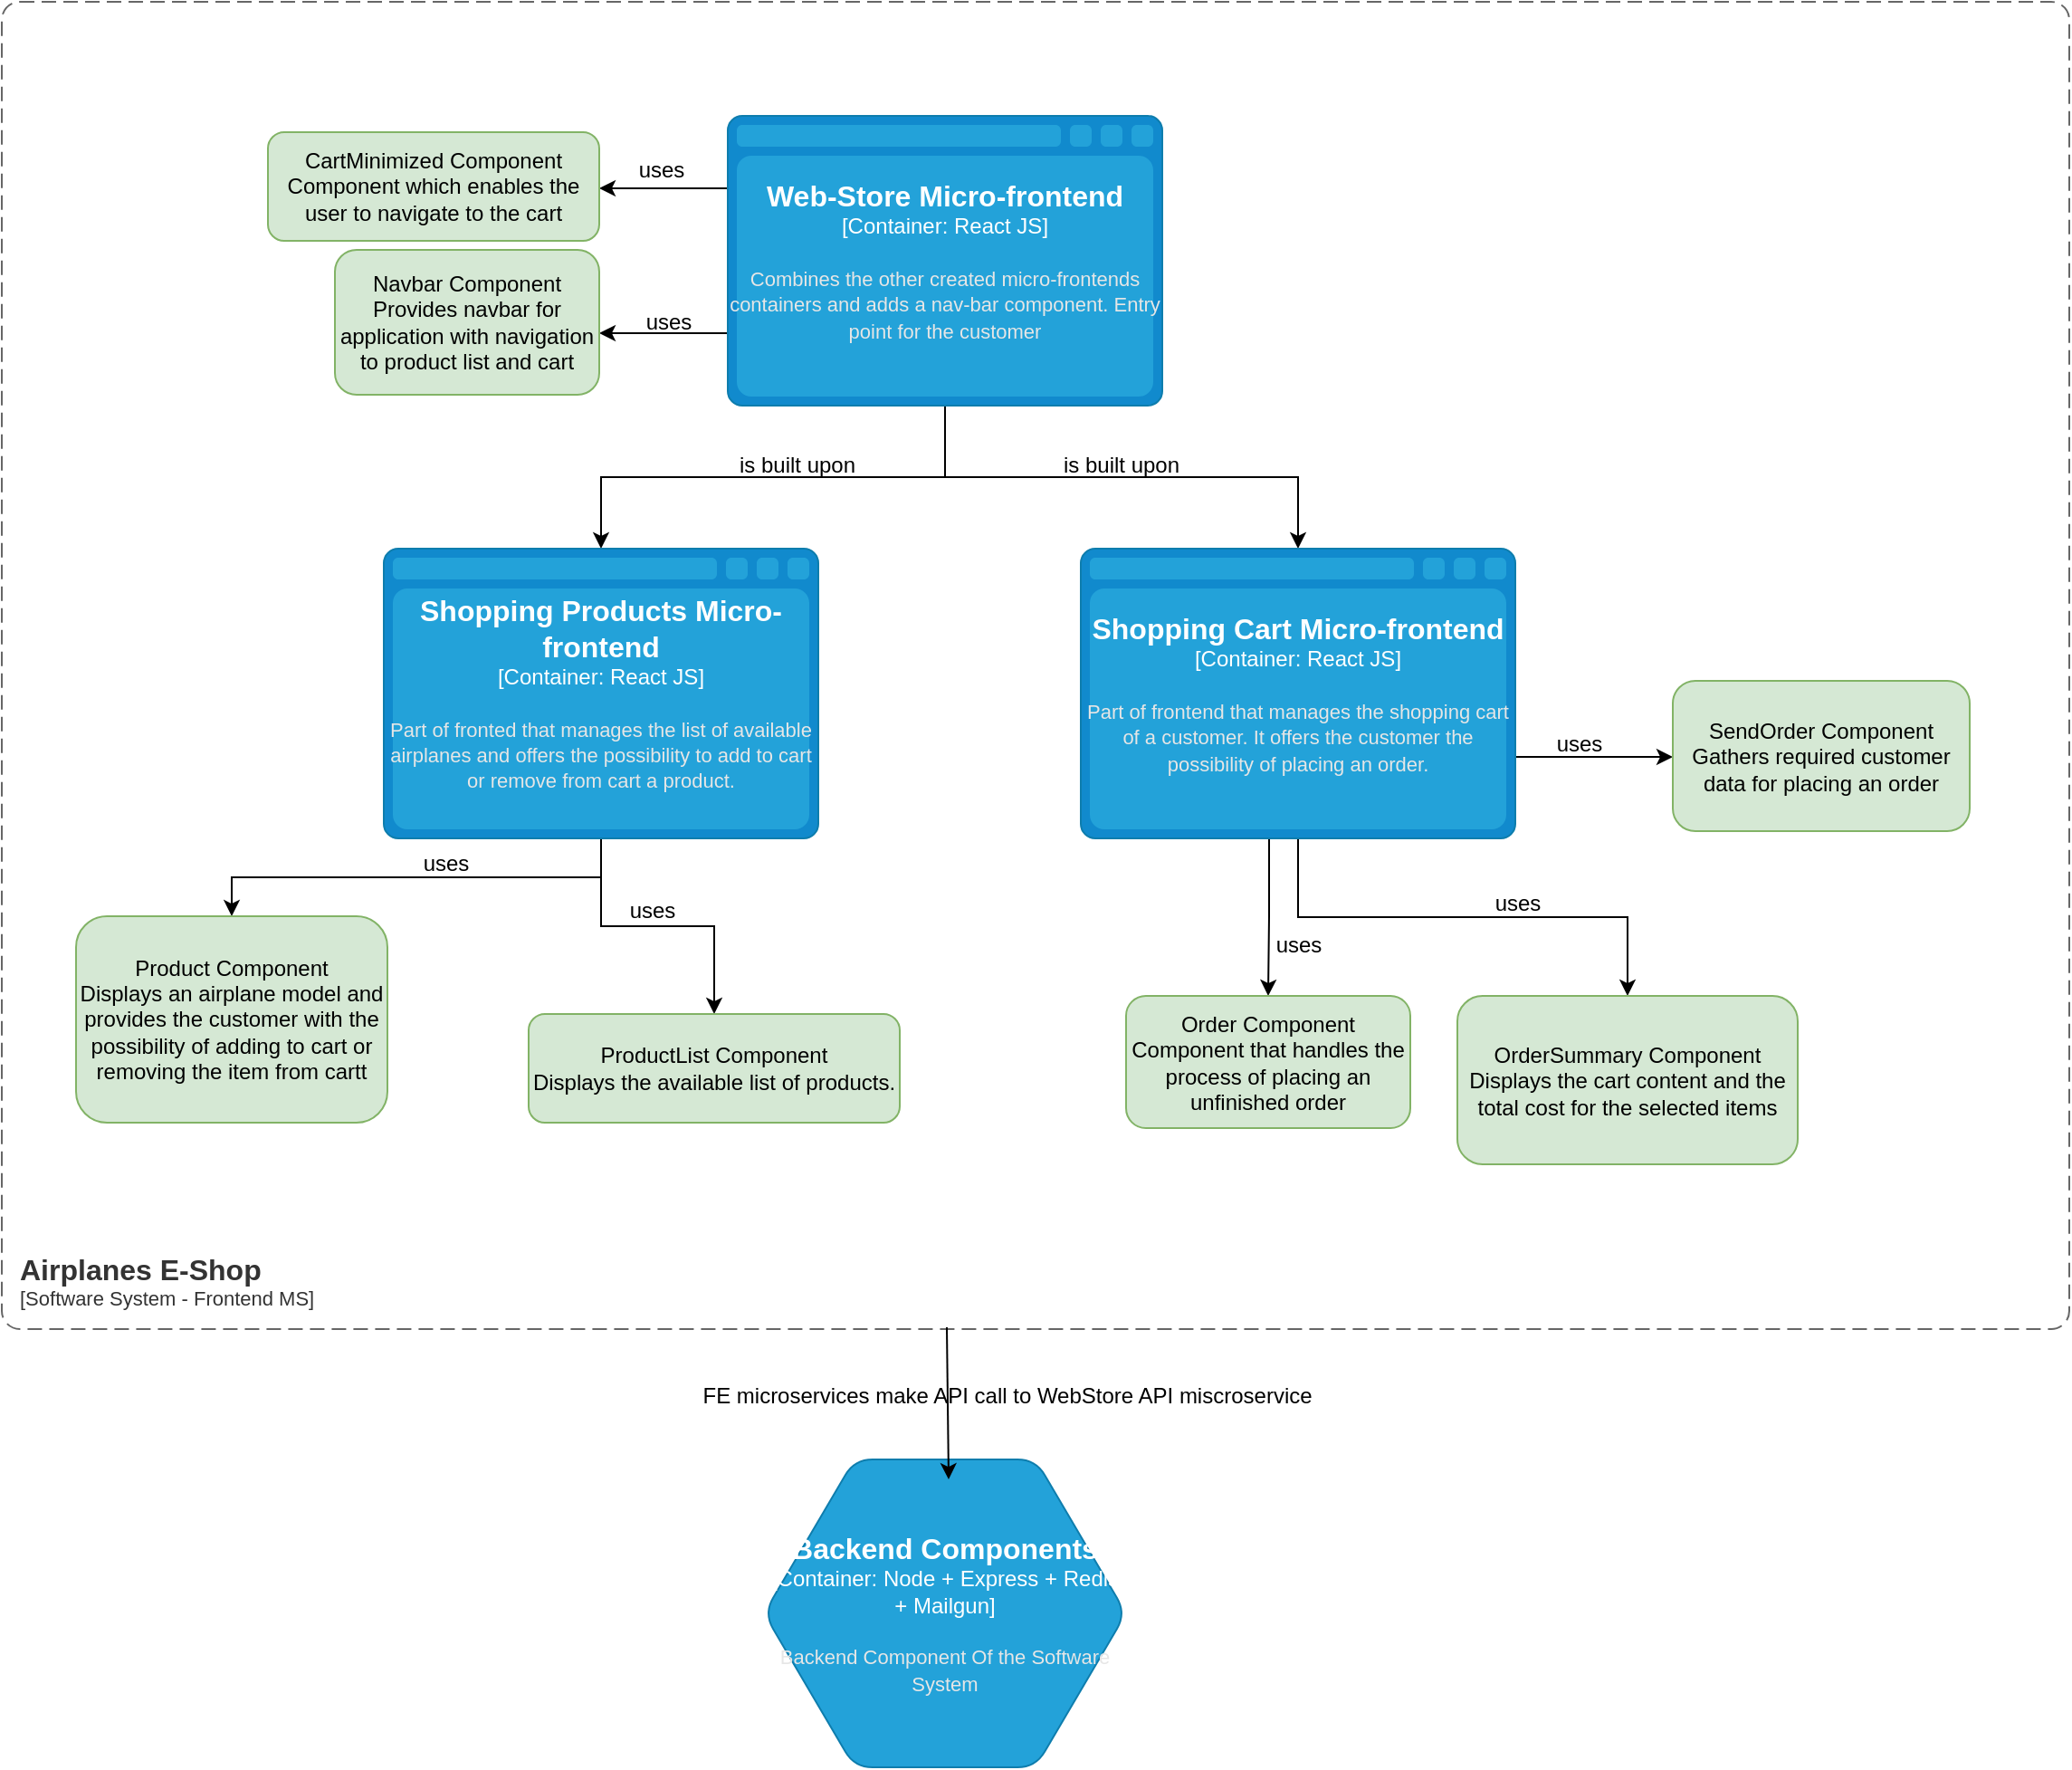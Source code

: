 <mxfile version="20.8.10" type="device"><diagram name="Page-1" id="lJWhQjtTauGMMSUqjPJc"><mxGraphModel dx="3193" dy="1684" grid="0" gridSize="10" guides="1" tooltips="1" connect="1" arrows="1" fold="1" page="0" pageScale="1" pageWidth="1100" pageHeight="850" math="0" shadow="0"><root><mxCell id="0"/><mxCell id="1" parent="0"/><object placeholders="1" c4Name="Airplanes E-Shop" c4Type="SystemScopeBoundary" c4Application="Software System - Frontend MS" label="&lt;font style=&quot;font-size: 16px&quot;&gt;&lt;b&gt;&lt;div style=&quot;text-align: left&quot;&gt;%c4Name%&lt;/div&gt;&lt;/b&gt;&lt;/font&gt;&lt;div style=&quot;text-align: left&quot;&gt;[%c4Application%]&lt;/div&gt;" id="WCsjFfMZel2VPAG-hfvA-3"><mxCell style="rounded=1;fontSize=11;whiteSpace=wrap;html=1;dashed=1;arcSize=20;fillColor=none;strokeColor=#666666;fontColor=#333333;labelBackgroundColor=none;align=left;verticalAlign=bottom;labelBorderColor=none;spacingTop=0;spacing=10;dashPattern=8 4;metaEdit=1;rotatable=0;perimeter=rectanglePerimeter;noLabel=0;labelPadding=0;allowArrows=0;connectable=0;expand=0;recursiveResize=0;editable=1;pointerEvents=0;absoluteArcSize=1;points=[[0.25,0,0],[0.5,0,0],[0.75,0,0],[1,0.25,0],[1,0.5,0],[1,0.75,0],[0.75,1,0],[0.5,1,0],[0.25,1,0],[0,0.75,0],[0,0.5,0],[0,0.25,0]];" vertex="1" parent="1"><mxGeometry x="-1424" y="-562" width="1142" height="733" as="geometry"/></mxCell></object><mxCell id="WCsjFfMZel2VPAG-hfvA-25" style="edgeStyle=orthogonalEdgeStyle;rounded=0;orthogonalLoop=1;jettySize=auto;html=1;exitX=0.5;exitY=1;exitDx=0;exitDy=0;exitPerimeter=0;" edge="1" parent="1" source="WCsjFfMZel2VPAG-hfvA-11" target="WCsjFfMZel2VPAG-hfvA-12"><mxGeometry relative="1" as="geometry"/></mxCell><mxCell id="WCsjFfMZel2VPAG-hfvA-26" style="edgeStyle=orthogonalEdgeStyle;rounded=0;orthogonalLoop=1;jettySize=auto;html=1;exitX=0.5;exitY=1;exitDx=0;exitDy=0;exitPerimeter=0;entryX=0.5;entryY=0;entryDx=0;entryDy=0;entryPerimeter=0;" edge="1" parent="1" source="WCsjFfMZel2VPAG-hfvA-11" target="WCsjFfMZel2VPAG-hfvA-14"><mxGeometry relative="1" as="geometry"/></mxCell><mxCell id="WCsjFfMZel2VPAG-hfvA-43" style="edgeStyle=orthogonalEdgeStyle;rounded=0;orthogonalLoop=1;jettySize=auto;html=1;exitX=0;exitY=0.25;exitDx=0;exitDy=0;exitPerimeter=0;" edge="1" parent="1" source="WCsjFfMZel2VPAG-hfvA-11" target="WCsjFfMZel2VPAG-hfvA-42"><mxGeometry relative="1" as="geometry"><Array as="points"><mxPoint x="-1077" y="-459"/><mxPoint x="-1077" y="-459"/></Array></mxGeometry></mxCell><mxCell id="WCsjFfMZel2VPAG-hfvA-45" style="edgeStyle=orthogonalEdgeStyle;rounded=0;orthogonalLoop=1;jettySize=auto;html=1;exitX=0;exitY=0.75;exitDx=0;exitDy=0;exitPerimeter=0;" edge="1" parent="1" source="WCsjFfMZel2VPAG-hfvA-11" target="WCsjFfMZel2VPAG-hfvA-17"><mxGeometry relative="1" as="geometry"><Array as="points"><mxPoint x="-1076" y="-379"/><mxPoint x="-1076" y="-379"/></Array></mxGeometry></mxCell><object placeholders="1" c4Type="Web-Store Micro-frontend" c4Container="Container" c4Technology="React JS" c4Description="Combines the other created micro-frontends containers and adds a nav-bar component. Entry point for the customer" label="&lt;font style=&quot;font-size: 16px&quot;&gt;&lt;b&gt;%c4Type%&lt;/b&gt;&lt;/font&gt;&lt;div&gt;[%c4Container%:&amp;nbsp;%c4Technology%]&lt;/div&gt;&lt;br&gt;&lt;div&gt;&lt;font style=&quot;font-size: 11px&quot;&gt;&lt;font color=&quot;#E6E6E6&quot;&gt;%c4Description%&lt;/font&gt;&lt;/div&gt;" id="WCsjFfMZel2VPAG-hfvA-11"><mxCell style="shape=mxgraph.c4.webBrowserContainer2;whiteSpace=wrap;html=1;boundedLbl=1;rounded=0;labelBackgroundColor=none;strokeColor=#118ACD;fillColor=#23A2D9;strokeColor=#118ACD;strokeColor2=#0E7DAD;fontSize=12;fontColor=#ffffff;align=center;metaEdit=1;points=[[0.5,0,0],[1,0.25,0],[1,0.5,0],[1,0.75,0],[0.5,1,0],[0,0.75,0],[0,0.5,0],[0,0.25,0]];resizable=0;" vertex="1" parent="1"><mxGeometry x="-1023" y="-499" width="240" height="160" as="geometry"/></mxCell></object><mxCell id="WCsjFfMZel2VPAG-hfvA-35" style="edgeStyle=orthogonalEdgeStyle;rounded=0;orthogonalLoop=1;jettySize=auto;html=1;entryX=0.5;entryY=0;entryDx=0;entryDy=0;" edge="1" parent="1" source="WCsjFfMZel2VPAG-hfvA-12" target="WCsjFfMZel2VPAG-hfvA-31"><mxGeometry relative="1" as="geometry"/></mxCell><mxCell id="WCsjFfMZel2VPAG-hfvA-38" style="edgeStyle=orthogonalEdgeStyle;rounded=0;orthogonalLoop=1;jettySize=auto;html=1;exitX=0.5;exitY=1;exitDx=0;exitDy=0;exitPerimeter=0;" edge="1" parent="1" source="WCsjFfMZel2VPAG-hfvA-12" target="WCsjFfMZel2VPAG-hfvA-37"><mxGeometry relative="1" as="geometry"/></mxCell><object placeholders="1" c4Type="Shopping Products Micro-frontend" c4Container="Container" c4Technology="React JS" c4Description="Part of fronted that manages the list of available airplanes and offers the possibility to add to cart or remove from cart a product." label="&lt;font style=&quot;font-size: 16px&quot;&gt;&lt;b&gt;%c4Type%&lt;/b&gt;&lt;/font&gt;&lt;div&gt;[%c4Container%:&amp;nbsp;%c4Technology%]&lt;/div&gt;&lt;br&gt;&lt;div&gt;&lt;font style=&quot;font-size: 11px&quot;&gt;&lt;font color=&quot;#E6E6E6&quot;&gt;%c4Description%&lt;/font&gt;&lt;/div&gt;" id="WCsjFfMZel2VPAG-hfvA-12"><mxCell style="shape=mxgraph.c4.webBrowserContainer2;whiteSpace=wrap;html=1;boundedLbl=1;rounded=0;labelBackgroundColor=none;strokeColor=#118ACD;fillColor=#23A2D9;strokeColor=#118ACD;strokeColor2=#0E7DAD;fontSize=12;fontColor=#ffffff;align=center;metaEdit=1;points=[[0.5,0,0],[1,0.25,0],[1,0.5,0],[1,0.75,0],[0.5,1,0],[0,0.75,0],[0,0.5,0],[0,0.25,0]];resizable=0;" vertex="1" parent="1"><mxGeometry x="-1213" y="-260" width="240" height="160" as="geometry"/></mxCell></object><mxCell id="WCsjFfMZel2VPAG-hfvA-48" style="edgeStyle=orthogonalEdgeStyle;rounded=0;orthogonalLoop=1;jettySize=auto;html=1;exitX=0.5;exitY=1;exitDx=0;exitDy=0;exitPerimeter=0;entryX=0.5;entryY=0;entryDx=0;entryDy=0;" edge="1" parent="1" source="WCsjFfMZel2VPAG-hfvA-14" target="WCsjFfMZel2VPAG-hfvA-47"><mxGeometry relative="1" as="geometry"><Array as="points"><mxPoint x="-724" y="-100"/><mxPoint x="-724" y="-57"/></Array></mxGeometry></mxCell><mxCell id="WCsjFfMZel2VPAG-hfvA-51" style="edgeStyle=orthogonalEdgeStyle;rounded=0;orthogonalLoop=1;jettySize=auto;html=1;exitX=0.5;exitY=1;exitDx=0;exitDy=0;exitPerimeter=0;" edge="1" parent="1" source="WCsjFfMZel2VPAG-hfvA-14" target="WCsjFfMZel2VPAG-hfvA-50"><mxGeometry relative="1" as="geometry"/></mxCell><mxCell id="WCsjFfMZel2VPAG-hfvA-56" style="edgeStyle=orthogonalEdgeStyle;rounded=0;orthogonalLoop=1;jettySize=auto;html=1;exitX=1;exitY=0.75;exitDx=0;exitDy=0;exitPerimeter=0;" edge="1" parent="1" source="WCsjFfMZel2VPAG-hfvA-14" target="WCsjFfMZel2VPAG-hfvA-53"><mxGeometry relative="1" as="geometry"><Array as="points"><mxPoint x="-588" y="-145"/></Array></mxGeometry></mxCell><object placeholders="1" c4Type="Shopping Cart Micro-frontend" c4Container="Container" c4Technology="React JS" c4Description="Part of frontend that manages the shopping cart of a customer. It offers the customer the possibility of placing an order." label="&lt;font style=&quot;font-size: 16px&quot;&gt;&lt;b&gt;%c4Type%&lt;/b&gt;&lt;/font&gt;&lt;div&gt;[%c4Container%:&amp;nbsp;%c4Technology%]&lt;/div&gt;&lt;br&gt;&lt;div&gt;&lt;font style=&quot;font-size: 11px&quot;&gt;&lt;font color=&quot;#E6E6E6&quot;&gt;%c4Description%&lt;/font&gt;&lt;/div&gt;" id="WCsjFfMZel2VPAG-hfvA-14"><mxCell style="shape=mxgraph.c4.webBrowserContainer2;whiteSpace=wrap;html=1;boundedLbl=1;rounded=0;labelBackgroundColor=none;strokeColor=#118ACD;fillColor=#23A2D9;strokeColor=#118ACD;strokeColor2=#0E7DAD;fontSize=12;fontColor=#ffffff;align=center;metaEdit=1;points=[[0.5,0,0],[1,0.25,0],[1,0.5,0],[1,0.75,0],[0.5,1,0],[0,0.75,0],[0,0.5,0],[0,0.25,0]];resizable=0;" vertex="1" parent="1"><mxGeometry x="-828" y="-260" width="240" height="160" as="geometry"/></mxCell></object><object placeholders="1" c4Type="Backend Components" c4Container="Container" c4Technology="Node + Express + Redis + Mailgun" c4Description="Backend Component Of the Software System" label="&lt;font style=&quot;font-size: 16px&quot;&gt;&lt;b&gt;%c4Type%&lt;/b&gt;&lt;/font&gt;&lt;div&gt;[%c4Container%:&amp;nbsp;%c4Technology%]&lt;/div&gt;&lt;br&gt;&lt;div&gt;&lt;font style=&quot;font-size: 11px&quot;&gt;&lt;font color=&quot;#E6E6E6&quot;&gt;%c4Description%&lt;/font&gt;&lt;/div&gt;" id="WCsjFfMZel2VPAG-hfvA-15"><mxCell style="shape=hexagon;size=50;perimeter=hexagonPerimeter2;whiteSpace=wrap;html=1;fixedSize=1;rounded=1;labelBackgroundColor=none;fillColor=#23A2D9;fontSize=12;fontColor=#ffffff;align=center;strokeColor=#0E7DAD;metaEdit=1;points=[[0.5,0,0],[1,0.25,0],[1,0.5,0],[1,0.75,0],[0.5,1,0],[0,0.75,0],[0,0.5,0],[0,0.25,0]];resizable=0;" vertex="1" parent="1"><mxGeometry x="-1003" y="243" width="200" height="170" as="geometry"/></mxCell></object><mxCell id="WCsjFfMZel2VPAG-hfvA-17" value="Navbar Component&lt;br&gt;Provides navbar for application with navigation to product list and cart" style="rounded=1;whiteSpace=wrap;html=1;fillColor=#d5e8d4;strokeColor=#82b366;" vertex="1" parent="1"><mxGeometry x="-1240" y="-425" width="146" height="80" as="geometry"/></mxCell><mxCell id="WCsjFfMZel2VPAG-hfvA-27" value="is built upon" style="text;html=1;align=center;verticalAlign=middle;resizable=0;points=[];autosize=1;strokeColor=none;fillColor=none;" vertex="1" parent="1"><mxGeometry x="-1026" y="-319" width="82" height="26" as="geometry"/></mxCell><mxCell id="WCsjFfMZel2VPAG-hfvA-28" value="is built upon" style="text;html=1;align=center;verticalAlign=middle;resizable=0;points=[];autosize=1;strokeColor=none;fillColor=none;" vertex="1" parent="1"><mxGeometry x="-847" y="-319" width="82" height="26" as="geometry"/></mxCell><mxCell id="WCsjFfMZel2VPAG-hfvA-29" value="" style="endArrow=classic;html=1;rounded=0;entryX=0.51;entryY=0.065;entryDx=0;entryDy=0;entryPerimeter=0;" edge="1" parent="1" target="WCsjFfMZel2VPAG-hfvA-15"><mxGeometry width="50" height="50" relative="1" as="geometry"><mxPoint x="-902" y="170" as="sourcePoint"/><mxPoint x="-613" y="-102" as="targetPoint"/></mxGeometry></mxCell><mxCell id="WCsjFfMZel2VPAG-hfvA-30" value="FE microservices make API call to WebStore API miscroservice" style="text;html=1;align=center;verticalAlign=middle;resizable=0;points=[];autosize=1;strokeColor=none;fillColor=none;" vertex="1" parent="1"><mxGeometry x="-1047" y="195" width="355" height="26" as="geometry"/></mxCell><mxCell id="WCsjFfMZel2VPAG-hfvA-31" value="Product Component&lt;br&gt;Displays an airplane model and provides the customer with the possibility of adding to cart or removing the item from cartt" style="rounded=1;whiteSpace=wrap;html=1;fillColor=#d5e8d4;strokeColor=#82b366;" vertex="1" parent="1"><mxGeometry x="-1383" y="-57" width="172" height="114" as="geometry"/></mxCell><mxCell id="WCsjFfMZel2VPAG-hfvA-23" value="uses" style="text;html=1;align=center;verticalAlign=middle;resizable=0;points=[];autosize=1;strokeColor=none;fillColor=none;" vertex="1" parent="1"><mxGeometry x="-1078" y="-398" width="43" height="26" as="geometry"/></mxCell><mxCell id="WCsjFfMZel2VPAG-hfvA-36" value="uses" style="text;html=1;align=center;verticalAlign=middle;resizable=0;points=[];autosize=1;strokeColor=none;fillColor=none;" vertex="1" parent="1"><mxGeometry x="-1201" y="-99" width="43" height="26" as="geometry"/></mxCell><mxCell id="WCsjFfMZel2VPAG-hfvA-37" value="ProductList Component&lt;br&gt;Displays the available list of products." style="rounded=1;whiteSpace=wrap;html=1;fillColor=#d5e8d4;strokeColor=#82b366;" vertex="1" parent="1"><mxGeometry x="-1133" y="-3" width="205" height="60" as="geometry"/></mxCell><mxCell id="WCsjFfMZel2VPAG-hfvA-39" value="uses" style="text;html=1;align=center;verticalAlign=middle;resizable=0;points=[];autosize=1;strokeColor=none;fillColor=none;" vertex="1" parent="1"><mxGeometry x="-1087" y="-73" width="43" height="26" as="geometry"/></mxCell><mxCell id="WCsjFfMZel2VPAG-hfvA-42" value="CartMinimized Component&lt;br&gt;Component which enables the user to navigate to the cart" style="rounded=1;whiteSpace=wrap;html=1;fillColor=#d5e8d4;strokeColor=#82b366;" vertex="1" parent="1"><mxGeometry x="-1277" y="-490" width="183" height="60" as="geometry"/></mxCell><mxCell id="WCsjFfMZel2VPAG-hfvA-46" value="uses" style="text;html=1;align=center;verticalAlign=middle;resizable=0;points=[];autosize=1;strokeColor=none;fillColor=none;" vertex="1" parent="1"><mxGeometry x="-1082" y="-482" width="43" height="26" as="geometry"/></mxCell><mxCell id="WCsjFfMZel2VPAG-hfvA-47" value="Order Component&lt;br&gt;Component that handles the process of placing an unfinished order" style="rounded=1;whiteSpace=wrap;html=1;fillColor=#d5e8d4;strokeColor=#82b366;" vertex="1" parent="1"><mxGeometry x="-803" y="-13" width="157" height="73" as="geometry"/></mxCell><mxCell id="WCsjFfMZel2VPAG-hfvA-49" value="uses" style="text;html=1;align=center;verticalAlign=middle;resizable=0;points=[];autosize=1;strokeColor=none;fillColor=none;" vertex="1" parent="1"><mxGeometry x="-729.5" y="-54" width="43" height="26" as="geometry"/></mxCell><mxCell id="WCsjFfMZel2VPAG-hfvA-50" value="OrderSummary Component&lt;br&gt;Displays the cart content and the total cost for the selected items" style="rounded=1;whiteSpace=wrap;html=1;fillColor=#d5e8d4;strokeColor=#82b366;" vertex="1" parent="1"><mxGeometry x="-620" y="-13" width="188" height="93" as="geometry"/></mxCell><mxCell id="WCsjFfMZel2VPAG-hfvA-52" value="uses" style="text;html=1;align=center;verticalAlign=middle;resizable=0;points=[];autosize=1;strokeColor=none;fillColor=none;" vertex="1" parent="1"><mxGeometry x="-609" y="-77" width="43" height="26" as="geometry"/></mxCell><mxCell id="WCsjFfMZel2VPAG-hfvA-53" value="SendOrder Component&lt;br&gt;Gathers required customer data for placing an order" style="rounded=1;whiteSpace=wrap;html=1;fillColor=#d5e8d4;strokeColor=#82b366;" vertex="1" parent="1"><mxGeometry x="-501" y="-187" width="164" height="83" as="geometry"/></mxCell><mxCell id="WCsjFfMZel2VPAG-hfvA-57" value="uses" style="text;html=1;align=center;verticalAlign=middle;resizable=0;points=[];autosize=1;strokeColor=none;fillColor=none;" vertex="1" parent="1"><mxGeometry x="-575" y="-165" width="43" height="26" as="geometry"/></mxCell></root></mxGraphModel></diagram></mxfile>